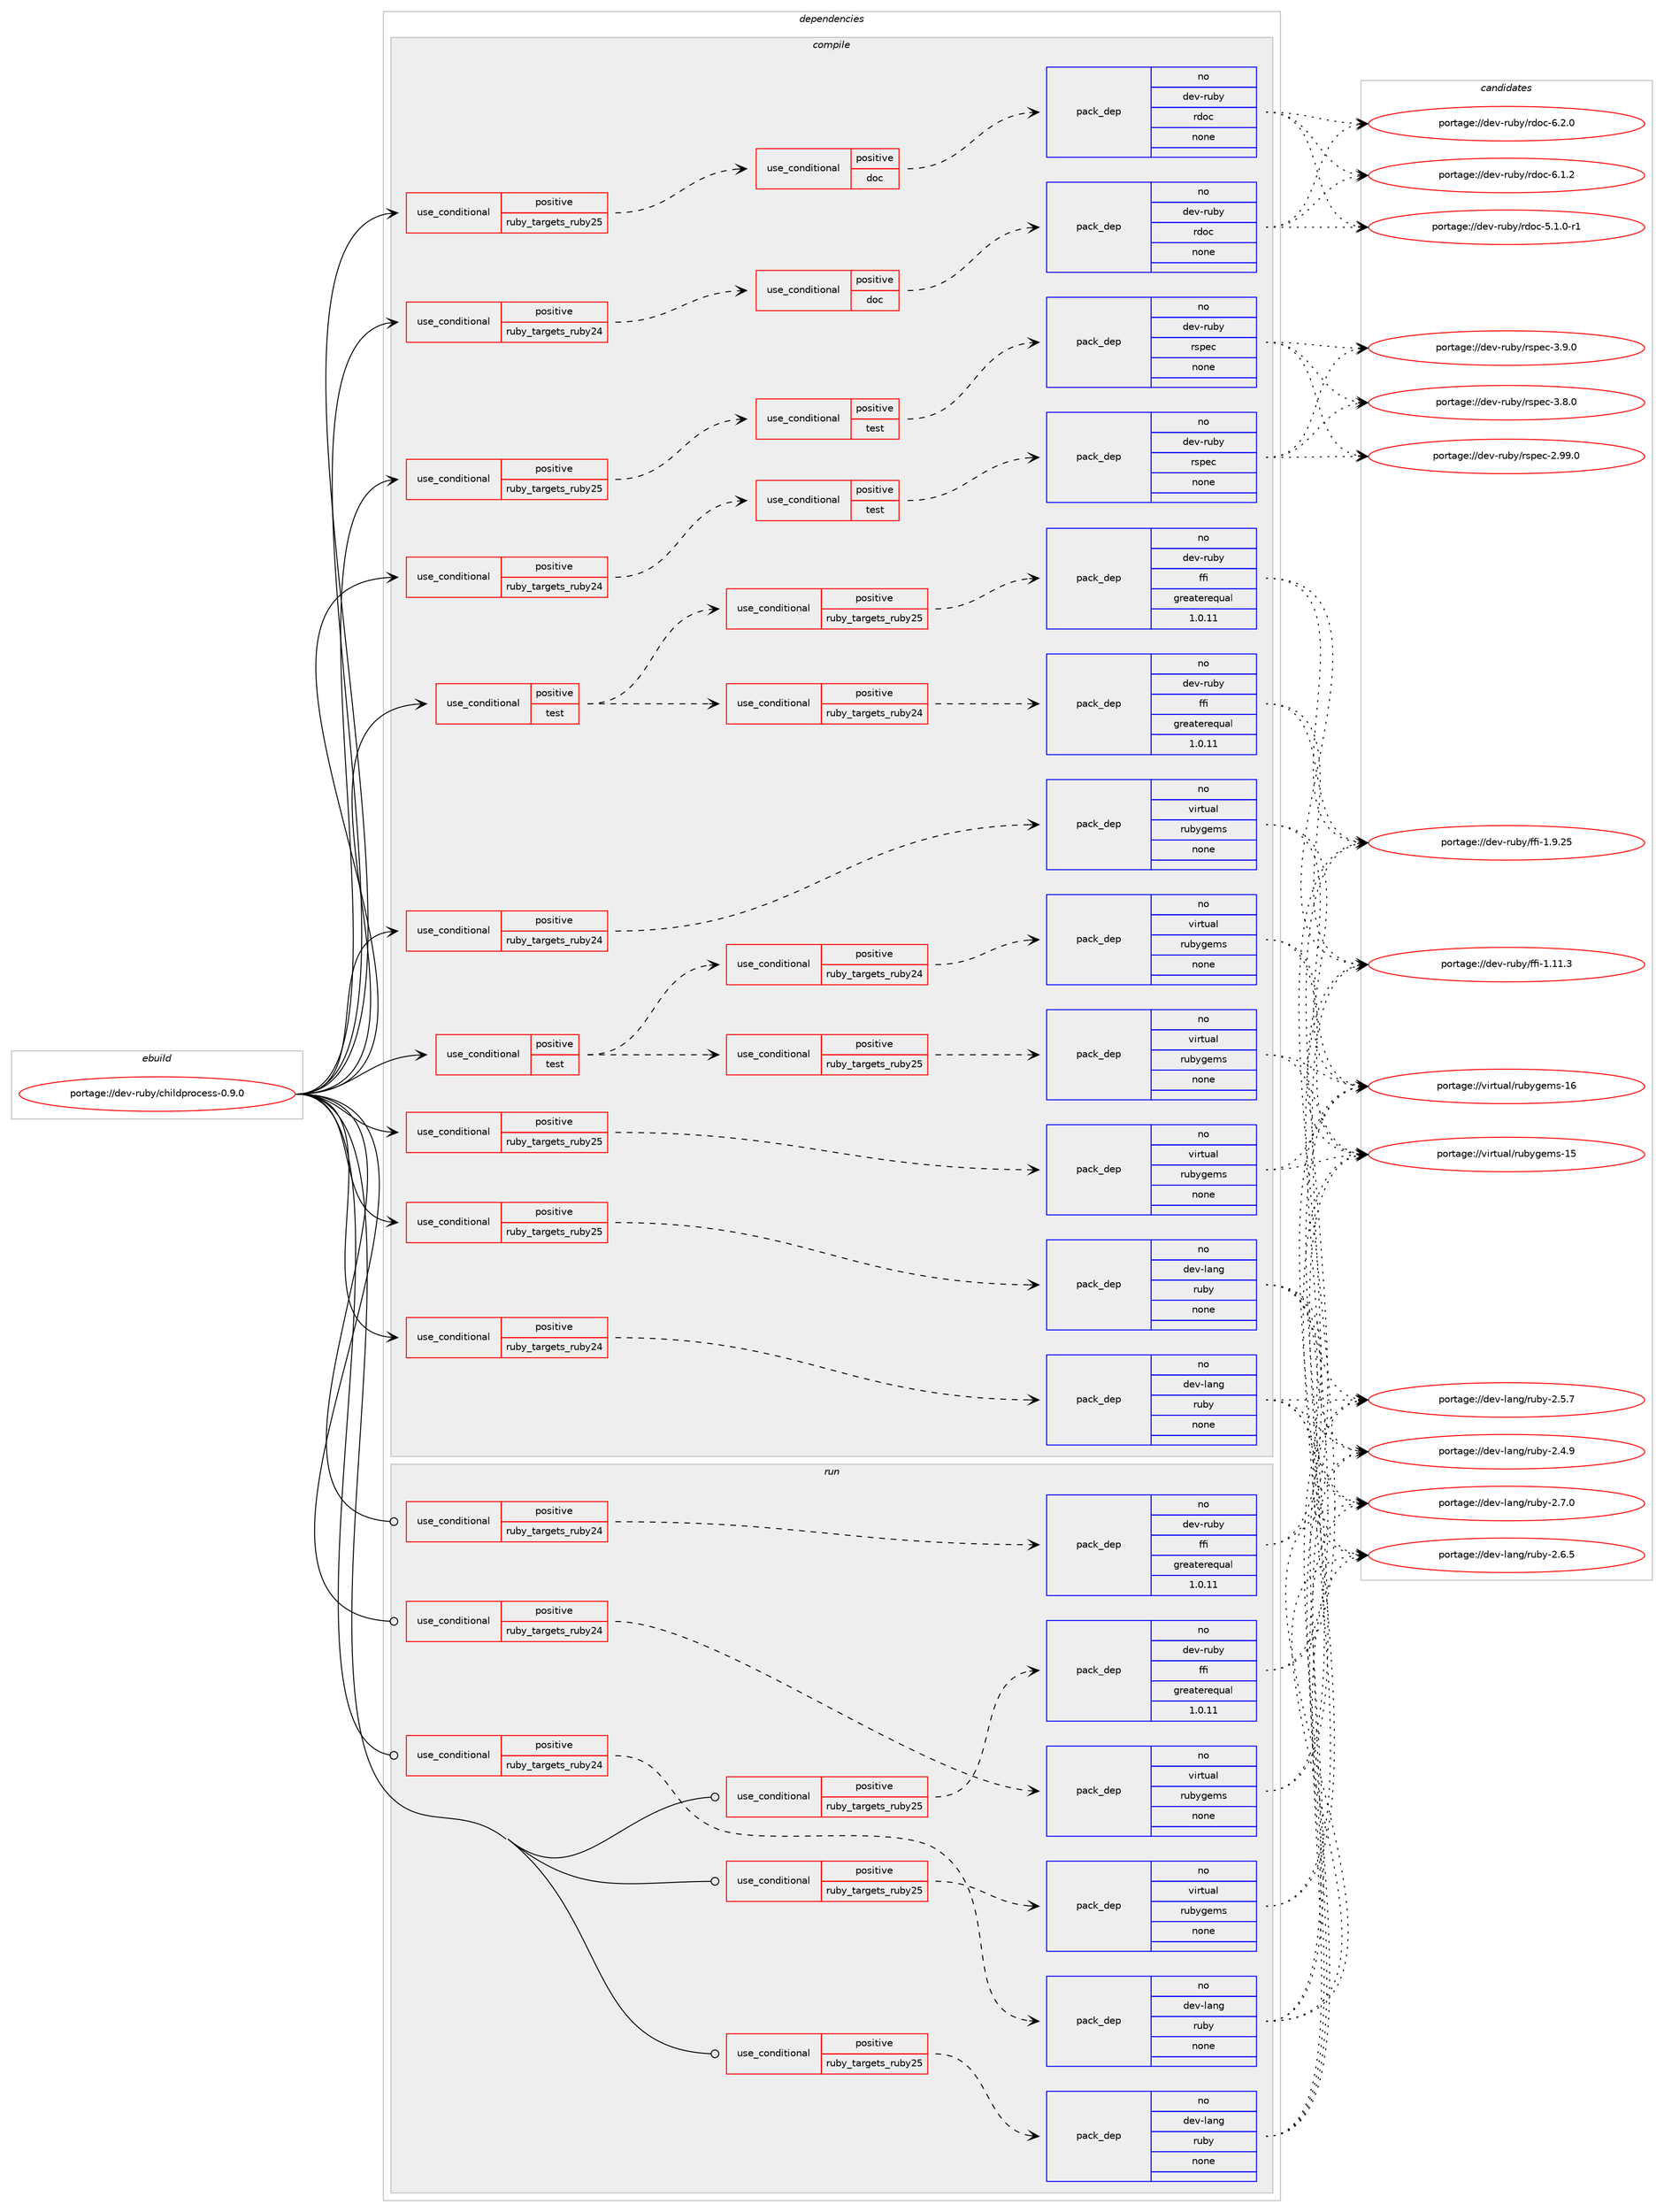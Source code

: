 digraph prolog {

# *************
# Graph options
# *************

newrank=true;
concentrate=true;
compound=true;
graph [rankdir=LR,fontname=Helvetica,fontsize=10,ranksep=1.5];#, ranksep=2.5, nodesep=0.2];
edge  [arrowhead=vee];
node  [fontname=Helvetica,fontsize=10];

# **********
# The ebuild
# **********

subgraph cluster_leftcol {
color=gray;
rank=same;
label=<<i>ebuild</i>>;
id [label="portage://dev-ruby/childprocess-0.9.0", color=red, width=4, href="../dev-ruby/childprocess-0.9.0.svg"];
}

# ****************
# The dependencies
# ****************

subgraph cluster_midcol {
color=gray;
label=<<i>dependencies</i>>;
subgraph cluster_compile {
fillcolor="#eeeeee";
style=filled;
label=<<i>compile</i>>;
subgraph cond91297 {
dependency363709 [label=<<TABLE BORDER="0" CELLBORDER="1" CELLSPACING="0" CELLPADDING="4"><TR><TD ROWSPAN="3" CELLPADDING="10">use_conditional</TD></TR><TR><TD>positive</TD></TR><TR><TD>ruby_targets_ruby24</TD></TR></TABLE>>, shape=none, color=red];
subgraph cond91298 {
dependency363710 [label=<<TABLE BORDER="0" CELLBORDER="1" CELLSPACING="0" CELLPADDING="4"><TR><TD ROWSPAN="3" CELLPADDING="10">use_conditional</TD></TR><TR><TD>positive</TD></TR><TR><TD>doc</TD></TR></TABLE>>, shape=none, color=red];
subgraph pack267598 {
dependency363711 [label=<<TABLE BORDER="0" CELLBORDER="1" CELLSPACING="0" CELLPADDING="4" WIDTH="220"><TR><TD ROWSPAN="6" CELLPADDING="30">pack_dep</TD></TR><TR><TD WIDTH="110">no</TD></TR><TR><TD>dev-ruby</TD></TR><TR><TD>rdoc</TD></TR><TR><TD>none</TD></TR><TR><TD></TD></TR></TABLE>>, shape=none, color=blue];
}
dependency363710:e -> dependency363711:w [weight=20,style="dashed",arrowhead="vee"];
}
dependency363709:e -> dependency363710:w [weight=20,style="dashed",arrowhead="vee"];
}
id:e -> dependency363709:w [weight=20,style="solid",arrowhead="vee"];
subgraph cond91299 {
dependency363712 [label=<<TABLE BORDER="0" CELLBORDER="1" CELLSPACING="0" CELLPADDING="4"><TR><TD ROWSPAN="3" CELLPADDING="10">use_conditional</TD></TR><TR><TD>positive</TD></TR><TR><TD>ruby_targets_ruby24</TD></TR></TABLE>>, shape=none, color=red];
subgraph cond91300 {
dependency363713 [label=<<TABLE BORDER="0" CELLBORDER="1" CELLSPACING="0" CELLPADDING="4"><TR><TD ROWSPAN="3" CELLPADDING="10">use_conditional</TD></TR><TR><TD>positive</TD></TR><TR><TD>test</TD></TR></TABLE>>, shape=none, color=red];
subgraph pack267599 {
dependency363714 [label=<<TABLE BORDER="0" CELLBORDER="1" CELLSPACING="0" CELLPADDING="4" WIDTH="220"><TR><TD ROWSPAN="6" CELLPADDING="30">pack_dep</TD></TR><TR><TD WIDTH="110">no</TD></TR><TR><TD>dev-ruby</TD></TR><TR><TD>rspec</TD></TR><TR><TD>none</TD></TR><TR><TD></TD></TR></TABLE>>, shape=none, color=blue];
}
dependency363713:e -> dependency363714:w [weight=20,style="dashed",arrowhead="vee"];
}
dependency363712:e -> dependency363713:w [weight=20,style="dashed",arrowhead="vee"];
}
id:e -> dependency363712:w [weight=20,style="solid",arrowhead="vee"];
subgraph cond91301 {
dependency363715 [label=<<TABLE BORDER="0" CELLBORDER="1" CELLSPACING="0" CELLPADDING="4"><TR><TD ROWSPAN="3" CELLPADDING="10">use_conditional</TD></TR><TR><TD>positive</TD></TR><TR><TD>ruby_targets_ruby24</TD></TR></TABLE>>, shape=none, color=red];
subgraph pack267600 {
dependency363716 [label=<<TABLE BORDER="0" CELLBORDER="1" CELLSPACING="0" CELLPADDING="4" WIDTH="220"><TR><TD ROWSPAN="6" CELLPADDING="30">pack_dep</TD></TR><TR><TD WIDTH="110">no</TD></TR><TR><TD>dev-lang</TD></TR><TR><TD>ruby</TD></TR><TR><TD>none</TD></TR><TR><TD></TD></TR></TABLE>>, shape=none, color=blue];
}
dependency363715:e -> dependency363716:w [weight=20,style="dashed",arrowhead="vee"];
}
id:e -> dependency363715:w [weight=20,style="solid",arrowhead="vee"];
subgraph cond91302 {
dependency363717 [label=<<TABLE BORDER="0" CELLBORDER="1" CELLSPACING="0" CELLPADDING="4"><TR><TD ROWSPAN="3" CELLPADDING="10">use_conditional</TD></TR><TR><TD>positive</TD></TR><TR><TD>ruby_targets_ruby24</TD></TR></TABLE>>, shape=none, color=red];
subgraph pack267601 {
dependency363718 [label=<<TABLE BORDER="0" CELLBORDER="1" CELLSPACING="0" CELLPADDING="4" WIDTH="220"><TR><TD ROWSPAN="6" CELLPADDING="30">pack_dep</TD></TR><TR><TD WIDTH="110">no</TD></TR><TR><TD>virtual</TD></TR><TR><TD>rubygems</TD></TR><TR><TD>none</TD></TR><TR><TD></TD></TR></TABLE>>, shape=none, color=blue];
}
dependency363717:e -> dependency363718:w [weight=20,style="dashed",arrowhead="vee"];
}
id:e -> dependency363717:w [weight=20,style="solid",arrowhead="vee"];
subgraph cond91303 {
dependency363719 [label=<<TABLE BORDER="0" CELLBORDER="1" CELLSPACING="0" CELLPADDING="4"><TR><TD ROWSPAN="3" CELLPADDING="10">use_conditional</TD></TR><TR><TD>positive</TD></TR><TR><TD>ruby_targets_ruby25</TD></TR></TABLE>>, shape=none, color=red];
subgraph cond91304 {
dependency363720 [label=<<TABLE BORDER="0" CELLBORDER="1" CELLSPACING="0" CELLPADDING="4"><TR><TD ROWSPAN="3" CELLPADDING="10">use_conditional</TD></TR><TR><TD>positive</TD></TR><TR><TD>doc</TD></TR></TABLE>>, shape=none, color=red];
subgraph pack267602 {
dependency363721 [label=<<TABLE BORDER="0" CELLBORDER="1" CELLSPACING="0" CELLPADDING="4" WIDTH="220"><TR><TD ROWSPAN="6" CELLPADDING="30">pack_dep</TD></TR><TR><TD WIDTH="110">no</TD></TR><TR><TD>dev-ruby</TD></TR><TR><TD>rdoc</TD></TR><TR><TD>none</TD></TR><TR><TD></TD></TR></TABLE>>, shape=none, color=blue];
}
dependency363720:e -> dependency363721:w [weight=20,style="dashed",arrowhead="vee"];
}
dependency363719:e -> dependency363720:w [weight=20,style="dashed",arrowhead="vee"];
}
id:e -> dependency363719:w [weight=20,style="solid",arrowhead="vee"];
subgraph cond91305 {
dependency363722 [label=<<TABLE BORDER="0" CELLBORDER="1" CELLSPACING="0" CELLPADDING="4"><TR><TD ROWSPAN="3" CELLPADDING="10">use_conditional</TD></TR><TR><TD>positive</TD></TR><TR><TD>ruby_targets_ruby25</TD></TR></TABLE>>, shape=none, color=red];
subgraph cond91306 {
dependency363723 [label=<<TABLE BORDER="0" CELLBORDER="1" CELLSPACING="0" CELLPADDING="4"><TR><TD ROWSPAN="3" CELLPADDING="10">use_conditional</TD></TR><TR><TD>positive</TD></TR><TR><TD>test</TD></TR></TABLE>>, shape=none, color=red];
subgraph pack267603 {
dependency363724 [label=<<TABLE BORDER="0" CELLBORDER="1" CELLSPACING="0" CELLPADDING="4" WIDTH="220"><TR><TD ROWSPAN="6" CELLPADDING="30">pack_dep</TD></TR><TR><TD WIDTH="110">no</TD></TR><TR><TD>dev-ruby</TD></TR><TR><TD>rspec</TD></TR><TR><TD>none</TD></TR><TR><TD></TD></TR></TABLE>>, shape=none, color=blue];
}
dependency363723:e -> dependency363724:w [weight=20,style="dashed",arrowhead="vee"];
}
dependency363722:e -> dependency363723:w [weight=20,style="dashed",arrowhead="vee"];
}
id:e -> dependency363722:w [weight=20,style="solid",arrowhead="vee"];
subgraph cond91307 {
dependency363725 [label=<<TABLE BORDER="0" CELLBORDER="1" CELLSPACING="0" CELLPADDING="4"><TR><TD ROWSPAN="3" CELLPADDING="10">use_conditional</TD></TR><TR><TD>positive</TD></TR><TR><TD>ruby_targets_ruby25</TD></TR></TABLE>>, shape=none, color=red];
subgraph pack267604 {
dependency363726 [label=<<TABLE BORDER="0" CELLBORDER="1" CELLSPACING="0" CELLPADDING="4" WIDTH="220"><TR><TD ROWSPAN="6" CELLPADDING="30">pack_dep</TD></TR><TR><TD WIDTH="110">no</TD></TR><TR><TD>dev-lang</TD></TR><TR><TD>ruby</TD></TR><TR><TD>none</TD></TR><TR><TD></TD></TR></TABLE>>, shape=none, color=blue];
}
dependency363725:e -> dependency363726:w [weight=20,style="dashed",arrowhead="vee"];
}
id:e -> dependency363725:w [weight=20,style="solid",arrowhead="vee"];
subgraph cond91308 {
dependency363727 [label=<<TABLE BORDER="0" CELLBORDER="1" CELLSPACING="0" CELLPADDING="4"><TR><TD ROWSPAN="3" CELLPADDING="10">use_conditional</TD></TR><TR><TD>positive</TD></TR><TR><TD>ruby_targets_ruby25</TD></TR></TABLE>>, shape=none, color=red];
subgraph pack267605 {
dependency363728 [label=<<TABLE BORDER="0" CELLBORDER="1" CELLSPACING="0" CELLPADDING="4" WIDTH="220"><TR><TD ROWSPAN="6" CELLPADDING="30">pack_dep</TD></TR><TR><TD WIDTH="110">no</TD></TR><TR><TD>virtual</TD></TR><TR><TD>rubygems</TD></TR><TR><TD>none</TD></TR><TR><TD></TD></TR></TABLE>>, shape=none, color=blue];
}
dependency363727:e -> dependency363728:w [weight=20,style="dashed",arrowhead="vee"];
}
id:e -> dependency363727:w [weight=20,style="solid",arrowhead="vee"];
subgraph cond91309 {
dependency363729 [label=<<TABLE BORDER="0" CELLBORDER="1" CELLSPACING="0" CELLPADDING="4"><TR><TD ROWSPAN="3" CELLPADDING="10">use_conditional</TD></TR><TR><TD>positive</TD></TR><TR><TD>test</TD></TR></TABLE>>, shape=none, color=red];
subgraph cond91310 {
dependency363730 [label=<<TABLE BORDER="0" CELLBORDER="1" CELLSPACING="0" CELLPADDING="4"><TR><TD ROWSPAN="3" CELLPADDING="10">use_conditional</TD></TR><TR><TD>positive</TD></TR><TR><TD>ruby_targets_ruby24</TD></TR></TABLE>>, shape=none, color=red];
subgraph pack267606 {
dependency363731 [label=<<TABLE BORDER="0" CELLBORDER="1" CELLSPACING="0" CELLPADDING="4" WIDTH="220"><TR><TD ROWSPAN="6" CELLPADDING="30">pack_dep</TD></TR><TR><TD WIDTH="110">no</TD></TR><TR><TD>dev-ruby</TD></TR><TR><TD>ffi</TD></TR><TR><TD>greaterequal</TD></TR><TR><TD>1.0.11</TD></TR></TABLE>>, shape=none, color=blue];
}
dependency363730:e -> dependency363731:w [weight=20,style="dashed",arrowhead="vee"];
}
dependency363729:e -> dependency363730:w [weight=20,style="dashed",arrowhead="vee"];
subgraph cond91311 {
dependency363732 [label=<<TABLE BORDER="0" CELLBORDER="1" CELLSPACING="0" CELLPADDING="4"><TR><TD ROWSPAN="3" CELLPADDING="10">use_conditional</TD></TR><TR><TD>positive</TD></TR><TR><TD>ruby_targets_ruby25</TD></TR></TABLE>>, shape=none, color=red];
subgraph pack267607 {
dependency363733 [label=<<TABLE BORDER="0" CELLBORDER="1" CELLSPACING="0" CELLPADDING="4" WIDTH="220"><TR><TD ROWSPAN="6" CELLPADDING="30">pack_dep</TD></TR><TR><TD WIDTH="110">no</TD></TR><TR><TD>dev-ruby</TD></TR><TR><TD>ffi</TD></TR><TR><TD>greaterequal</TD></TR><TR><TD>1.0.11</TD></TR></TABLE>>, shape=none, color=blue];
}
dependency363732:e -> dependency363733:w [weight=20,style="dashed",arrowhead="vee"];
}
dependency363729:e -> dependency363732:w [weight=20,style="dashed",arrowhead="vee"];
}
id:e -> dependency363729:w [weight=20,style="solid",arrowhead="vee"];
subgraph cond91312 {
dependency363734 [label=<<TABLE BORDER="0" CELLBORDER="1" CELLSPACING="0" CELLPADDING="4"><TR><TD ROWSPAN="3" CELLPADDING="10">use_conditional</TD></TR><TR><TD>positive</TD></TR><TR><TD>test</TD></TR></TABLE>>, shape=none, color=red];
subgraph cond91313 {
dependency363735 [label=<<TABLE BORDER="0" CELLBORDER="1" CELLSPACING="0" CELLPADDING="4"><TR><TD ROWSPAN="3" CELLPADDING="10">use_conditional</TD></TR><TR><TD>positive</TD></TR><TR><TD>ruby_targets_ruby24</TD></TR></TABLE>>, shape=none, color=red];
subgraph pack267608 {
dependency363736 [label=<<TABLE BORDER="0" CELLBORDER="1" CELLSPACING="0" CELLPADDING="4" WIDTH="220"><TR><TD ROWSPAN="6" CELLPADDING="30">pack_dep</TD></TR><TR><TD WIDTH="110">no</TD></TR><TR><TD>virtual</TD></TR><TR><TD>rubygems</TD></TR><TR><TD>none</TD></TR><TR><TD></TD></TR></TABLE>>, shape=none, color=blue];
}
dependency363735:e -> dependency363736:w [weight=20,style="dashed",arrowhead="vee"];
}
dependency363734:e -> dependency363735:w [weight=20,style="dashed",arrowhead="vee"];
subgraph cond91314 {
dependency363737 [label=<<TABLE BORDER="0" CELLBORDER="1" CELLSPACING="0" CELLPADDING="4"><TR><TD ROWSPAN="3" CELLPADDING="10">use_conditional</TD></TR><TR><TD>positive</TD></TR><TR><TD>ruby_targets_ruby25</TD></TR></TABLE>>, shape=none, color=red];
subgraph pack267609 {
dependency363738 [label=<<TABLE BORDER="0" CELLBORDER="1" CELLSPACING="0" CELLPADDING="4" WIDTH="220"><TR><TD ROWSPAN="6" CELLPADDING="30">pack_dep</TD></TR><TR><TD WIDTH="110">no</TD></TR><TR><TD>virtual</TD></TR><TR><TD>rubygems</TD></TR><TR><TD>none</TD></TR><TR><TD></TD></TR></TABLE>>, shape=none, color=blue];
}
dependency363737:e -> dependency363738:w [weight=20,style="dashed",arrowhead="vee"];
}
dependency363734:e -> dependency363737:w [weight=20,style="dashed",arrowhead="vee"];
}
id:e -> dependency363734:w [weight=20,style="solid",arrowhead="vee"];
}
subgraph cluster_compileandrun {
fillcolor="#eeeeee";
style=filled;
label=<<i>compile and run</i>>;
}
subgraph cluster_run {
fillcolor="#eeeeee";
style=filled;
label=<<i>run</i>>;
subgraph cond91315 {
dependency363739 [label=<<TABLE BORDER="0" CELLBORDER="1" CELLSPACING="0" CELLPADDING="4"><TR><TD ROWSPAN="3" CELLPADDING="10">use_conditional</TD></TR><TR><TD>positive</TD></TR><TR><TD>ruby_targets_ruby24</TD></TR></TABLE>>, shape=none, color=red];
subgraph pack267610 {
dependency363740 [label=<<TABLE BORDER="0" CELLBORDER="1" CELLSPACING="0" CELLPADDING="4" WIDTH="220"><TR><TD ROWSPAN="6" CELLPADDING="30">pack_dep</TD></TR><TR><TD WIDTH="110">no</TD></TR><TR><TD>dev-lang</TD></TR><TR><TD>ruby</TD></TR><TR><TD>none</TD></TR><TR><TD></TD></TR></TABLE>>, shape=none, color=blue];
}
dependency363739:e -> dependency363740:w [weight=20,style="dashed",arrowhead="vee"];
}
id:e -> dependency363739:w [weight=20,style="solid",arrowhead="odot"];
subgraph cond91316 {
dependency363741 [label=<<TABLE BORDER="0" CELLBORDER="1" CELLSPACING="0" CELLPADDING="4"><TR><TD ROWSPAN="3" CELLPADDING="10">use_conditional</TD></TR><TR><TD>positive</TD></TR><TR><TD>ruby_targets_ruby24</TD></TR></TABLE>>, shape=none, color=red];
subgraph pack267611 {
dependency363742 [label=<<TABLE BORDER="0" CELLBORDER="1" CELLSPACING="0" CELLPADDING="4" WIDTH="220"><TR><TD ROWSPAN="6" CELLPADDING="30">pack_dep</TD></TR><TR><TD WIDTH="110">no</TD></TR><TR><TD>dev-ruby</TD></TR><TR><TD>ffi</TD></TR><TR><TD>greaterequal</TD></TR><TR><TD>1.0.11</TD></TR></TABLE>>, shape=none, color=blue];
}
dependency363741:e -> dependency363742:w [weight=20,style="dashed",arrowhead="vee"];
}
id:e -> dependency363741:w [weight=20,style="solid",arrowhead="odot"];
subgraph cond91317 {
dependency363743 [label=<<TABLE BORDER="0" CELLBORDER="1" CELLSPACING="0" CELLPADDING="4"><TR><TD ROWSPAN="3" CELLPADDING="10">use_conditional</TD></TR><TR><TD>positive</TD></TR><TR><TD>ruby_targets_ruby24</TD></TR></TABLE>>, shape=none, color=red];
subgraph pack267612 {
dependency363744 [label=<<TABLE BORDER="0" CELLBORDER="1" CELLSPACING="0" CELLPADDING="4" WIDTH="220"><TR><TD ROWSPAN="6" CELLPADDING="30">pack_dep</TD></TR><TR><TD WIDTH="110">no</TD></TR><TR><TD>virtual</TD></TR><TR><TD>rubygems</TD></TR><TR><TD>none</TD></TR><TR><TD></TD></TR></TABLE>>, shape=none, color=blue];
}
dependency363743:e -> dependency363744:w [weight=20,style="dashed",arrowhead="vee"];
}
id:e -> dependency363743:w [weight=20,style="solid",arrowhead="odot"];
subgraph cond91318 {
dependency363745 [label=<<TABLE BORDER="0" CELLBORDER="1" CELLSPACING="0" CELLPADDING="4"><TR><TD ROWSPAN="3" CELLPADDING="10">use_conditional</TD></TR><TR><TD>positive</TD></TR><TR><TD>ruby_targets_ruby25</TD></TR></TABLE>>, shape=none, color=red];
subgraph pack267613 {
dependency363746 [label=<<TABLE BORDER="0" CELLBORDER="1" CELLSPACING="0" CELLPADDING="4" WIDTH="220"><TR><TD ROWSPAN="6" CELLPADDING="30">pack_dep</TD></TR><TR><TD WIDTH="110">no</TD></TR><TR><TD>dev-lang</TD></TR><TR><TD>ruby</TD></TR><TR><TD>none</TD></TR><TR><TD></TD></TR></TABLE>>, shape=none, color=blue];
}
dependency363745:e -> dependency363746:w [weight=20,style="dashed",arrowhead="vee"];
}
id:e -> dependency363745:w [weight=20,style="solid",arrowhead="odot"];
subgraph cond91319 {
dependency363747 [label=<<TABLE BORDER="0" CELLBORDER="1" CELLSPACING="0" CELLPADDING="4"><TR><TD ROWSPAN="3" CELLPADDING="10">use_conditional</TD></TR><TR><TD>positive</TD></TR><TR><TD>ruby_targets_ruby25</TD></TR></TABLE>>, shape=none, color=red];
subgraph pack267614 {
dependency363748 [label=<<TABLE BORDER="0" CELLBORDER="1" CELLSPACING="0" CELLPADDING="4" WIDTH="220"><TR><TD ROWSPAN="6" CELLPADDING="30">pack_dep</TD></TR><TR><TD WIDTH="110">no</TD></TR><TR><TD>dev-ruby</TD></TR><TR><TD>ffi</TD></TR><TR><TD>greaterequal</TD></TR><TR><TD>1.0.11</TD></TR></TABLE>>, shape=none, color=blue];
}
dependency363747:e -> dependency363748:w [weight=20,style="dashed",arrowhead="vee"];
}
id:e -> dependency363747:w [weight=20,style="solid",arrowhead="odot"];
subgraph cond91320 {
dependency363749 [label=<<TABLE BORDER="0" CELLBORDER="1" CELLSPACING="0" CELLPADDING="4"><TR><TD ROWSPAN="3" CELLPADDING="10">use_conditional</TD></TR><TR><TD>positive</TD></TR><TR><TD>ruby_targets_ruby25</TD></TR></TABLE>>, shape=none, color=red];
subgraph pack267615 {
dependency363750 [label=<<TABLE BORDER="0" CELLBORDER="1" CELLSPACING="0" CELLPADDING="4" WIDTH="220"><TR><TD ROWSPAN="6" CELLPADDING="30">pack_dep</TD></TR><TR><TD WIDTH="110">no</TD></TR><TR><TD>virtual</TD></TR><TR><TD>rubygems</TD></TR><TR><TD>none</TD></TR><TR><TD></TD></TR></TABLE>>, shape=none, color=blue];
}
dependency363749:e -> dependency363750:w [weight=20,style="dashed",arrowhead="vee"];
}
id:e -> dependency363749:w [weight=20,style="solid",arrowhead="odot"];
}
}

# **************
# The candidates
# **************

subgraph cluster_choices {
rank=same;
color=gray;
label=<<i>candidates</i>>;

subgraph choice267598 {
color=black;
nodesep=1;
choice10010111845114117981214711410011199455446504648 [label="portage://dev-ruby/rdoc-6.2.0", color=red, width=4,href="../dev-ruby/rdoc-6.2.0.svg"];
choice10010111845114117981214711410011199455446494650 [label="portage://dev-ruby/rdoc-6.1.2", color=red, width=4,href="../dev-ruby/rdoc-6.1.2.svg"];
choice100101118451141179812147114100111994553464946484511449 [label="portage://dev-ruby/rdoc-5.1.0-r1", color=red, width=4,href="../dev-ruby/rdoc-5.1.0-r1.svg"];
dependency363711:e -> choice10010111845114117981214711410011199455446504648:w [style=dotted,weight="100"];
dependency363711:e -> choice10010111845114117981214711410011199455446494650:w [style=dotted,weight="100"];
dependency363711:e -> choice100101118451141179812147114100111994553464946484511449:w [style=dotted,weight="100"];
}
subgraph choice267599 {
color=black;
nodesep=1;
choice10010111845114117981214711411511210199455146574648 [label="portage://dev-ruby/rspec-3.9.0", color=red, width=4,href="../dev-ruby/rspec-3.9.0.svg"];
choice10010111845114117981214711411511210199455146564648 [label="portage://dev-ruby/rspec-3.8.0", color=red, width=4,href="../dev-ruby/rspec-3.8.0.svg"];
choice1001011184511411798121471141151121019945504657574648 [label="portage://dev-ruby/rspec-2.99.0", color=red, width=4,href="../dev-ruby/rspec-2.99.0.svg"];
dependency363714:e -> choice10010111845114117981214711411511210199455146574648:w [style=dotted,weight="100"];
dependency363714:e -> choice10010111845114117981214711411511210199455146564648:w [style=dotted,weight="100"];
dependency363714:e -> choice1001011184511411798121471141151121019945504657574648:w [style=dotted,weight="100"];
}
subgraph choice267600 {
color=black;
nodesep=1;
choice10010111845108971101034711411798121455046554648 [label="portage://dev-lang/ruby-2.7.0", color=red, width=4,href="../dev-lang/ruby-2.7.0.svg"];
choice10010111845108971101034711411798121455046544653 [label="portage://dev-lang/ruby-2.6.5", color=red, width=4,href="../dev-lang/ruby-2.6.5.svg"];
choice10010111845108971101034711411798121455046534655 [label="portage://dev-lang/ruby-2.5.7", color=red, width=4,href="../dev-lang/ruby-2.5.7.svg"];
choice10010111845108971101034711411798121455046524657 [label="portage://dev-lang/ruby-2.4.9", color=red, width=4,href="../dev-lang/ruby-2.4.9.svg"];
dependency363716:e -> choice10010111845108971101034711411798121455046554648:w [style=dotted,weight="100"];
dependency363716:e -> choice10010111845108971101034711411798121455046544653:w [style=dotted,weight="100"];
dependency363716:e -> choice10010111845108971101034711411798121455046534655:w [style=dotted,weight="100"];
dependency363716:e -> choice10010111845108971101034711411798121455046524657:w [style=dotted,weight="100"];
}
subgraph choice267601 {
color=black;
nodesep=1;
choice118105114116117971084711411798121103101109115454954 [label="portage://virtual/rubygems-16", color=red, width=4,href="../virtual/rubygems-16.svg"];
choice118105114116117971084711411798121103101109115454953 [label="portage://virtual/rubygems-15", color=red, width=4,href="../virtual/rubygems-15.svg"];
dependency363718:e -> choice118105114116117971084711411798121103101109115454954:w [style=dotted,weight="100"];
dependency363718:e -> choice118105114116117971084711411798121103101109115454953:w [style=dotted,weight="100"];
}
subgraph choice267602 {
color=black;
nodesep=1;
choice10010111845114117981214711410011199455446504648 [label="portage://dev-ruby/rdoc-6.2.0", color=red, width=4,href="../dev-ruby/rdoc-6.2.0.svg"];
choice10010111845114117981214711410011199455446494650 [label="portage://dev-ruby/rdoc-6.1.2", color=red, width=4,href="../dev-ruby/rdoc-6.1.2.svg"];
choice100101118451141179812147114100111994553464946484511449 [label="portage://dev-ruby/rdoc-5.1.0-r1", color=red, width=4,href="../dev-ruby/rdoc-5.1.0-r1.svg"];
dependency363721:e -> choice10010111845114117981214711410011199455446504648:w [style=dotted,weight="100"];
dependency363721:e -> choice10010111845114117981214711410011199455446494650:w [style=dotted,weight="100"];
dependency363721:e -> choice100101118451141179812147114100111994553464946484511449:w [style=dotted,weight="100"];
}
subgraph choice267603 {
color=black;
nodesep=1;
choice10010111845114117981214711411511210199455146574648 [label="portage://dev-ruby/rspec-3.9.0", color=red, width=4,href="../dev-ruby/rspec-3.9.0.svg"];
choice10010111845114117981214711411511210199455146564648 [label="portage://dev-ruby/rspec-3.8.0", color=red, width=4,href="../dev-ruby/rspec-3.8.0.svg"];
choice1001011184511411798121471141151121019945504657574648 [label="portage://dev-ruby/rspec-2.99.0", color=red, width=4,href="../dev-ruby/rspec-2.99.0.svg"];
dependency363724:e -> choice10010111845114117981214711411511210199455146574648:w [style=dotted,weight="100"];
dependency363724:e -> choice10010111845114117981214711411511210199455146564648:w [style=dotted,weight="100"];
dependency363724:e -> choice1001011184511411798121471141151121019945504657574648:w [style=dotted,weight="100"];
}
subgraph choice267604 {
color=black;
nodesep=1;
choice10010111845108971101034711411798121455046554648 [label="portage://dev-lang/ruby-2.7.0", color=red, width=4,href="../dev-lang/ruby-2.7.0.svg"];
choice10010111845108971101034711411798121455046544653 [label="portage://dev-lang/ruby-2.6.5", color=red, width=4,href="../dev-lang/ruby-2.6.5.svg"];
choice10010111845108971101034711411798121455046534655 [label="portage://dev-lang/ruby-2.5.7", color=red, width=4,href="../dev-lang/ruby-2.5.7.svg"];
choice10010111845108971101034711411798121455046524657 [label="portage://dev-lang/ruby-2.4.9", color=red, width=4,href="../dev-lang/ruby-2.4.9.svg"];
dependency363726:e -> choice10010111845108971101034711411798121455046554648:w [style=dotted,weight="100"];
dependency363726:e -> choice10010111845108971101034711411798121455046544653:w [style=dotted,weight="100"];
dependency363726:e -> choice10010111845108971101034711411798121455046534655:w [style=dotted,weight="100"];
dependency363726:e -> choice10010111845108971101034711411798121455046524657:w [style=dotted,weight="100"];
}
subgraph choice267605 {
color=black;
nodesep=1;
choice118105114116117971084711411798121103101109115454954 [label="portage://virtual/rubygems-16", color=red, width=4,href="../virtual/rubygems-16.svg"];
choice118105114116117971084711411798121103101109115454953 [label="portage://virtual/rubygems-15", color=red, width=4,href="../virtual/rubygems-15.svg"];
dependency363728:e -> choice118105114116117971084711411798121103101109115454954:w [style=dotted,weight="100"];
dependency363728:e -> choice118105114116117971084711411798121103101109115454953:w [style=dotted,weight="100"];
}
subgraph choice267606 {
color=black;
nodesep=1;
choice10010111845114117981214710210210545494657465053 [label="portage://dev-ruby/ffi-1.9.25", color=red, width=4,href="../dev-ruby/ffi-1.9.25.svg"];
choice10010111845114117981214710210210545494649494651 [label="portage://dev-ruby/ffi-1.11.3", color=red, width=4,href="../dev-ruby/ffi-1.11.3.svg"];
dependency363731:e -> choice10010111845114117981214710210210545494657465053:w [style=dotted,weight="100"];
dependency363731:e -> choice10010111845114117981214710210210545494649494651:w [style=dotted,weight="100"];
}
subgraph choice267607 {
color=black;
nodesep=1;
choice10010111845114117981214710210210545494657465053 [label="portage://dev-ruby/ffi-1.9.25", color=red, width=4,href="../dev-ruby/ffi-1.9.25.svg"];
choice10010111845114117981214710210210545494649494651 [label="portage://dev-ruby/ffi-1.11.3", color=red, width=4,href="../dev-ruby/ffi-1.11.3.svg"];
dependency363733:e -> choice10010111845114117981214710210210545494657465053:w [style=dotted,weight="100"];
dependency363733:e -> choice10010111845114117981214710210210545494649494651:w [style=dotted,weight="100"];
}
subgraph choice267608 {
color=black;
nodesep=1;
choice118105114116117971084711411798121103101109115454954 [label="portage://virtual/rubygems-16", color=red, width=4,href="../virtual/rubygems-16.svg"];
choice118105114116117971084711411798121103101109115454953 [label="portage://virtual/rubygems-15", color=red, width=4,href="../virtual/rubygems-15.svg"];
dependency363736:e -> choice118105114116117971084711411798121103101109115454954:w [style=dotted,weight="100"];
dependency363736:e -> choice118105114116117971084711411798121103101109115454953:w [style=dotted,weight="100"];
}
subgraph choice267609 {
color=black;
nodesep=1;
choice118105114116117971084711411798121103101109115454954 [label="portage://virtual/rubygems-16", color=red, width=4,href="../virtual/rubygems-16.svg"];
choice118105114116117971084711411798121103101109115454953 [label="portage://virtual/rubygems-15", color=red, width=4,href="../virtual/rubygems-15.svg"];
dependency363738:e -> choice118105114116117971084711411798121103101109115454954:w [style=dotted,weight="100"];
dependency363738:e -> choice118105114116117971084711411798121103101109115454953:w [style=dotted,weight="100"];
}
subgraph choice267610 {
color=black;
nodesep=1;
choice10010111845108971101034711411798121455046554648 [label="portage://dev-lang/ruby-2.7.0", color=red, width=4,href="../dev-lang/ruby-2.7.0.svg"];
choice10010111845108971101034711411798121455046544653 [label="portage://dev-lang/ruby-2.6.5", color=red, width=4,href="../dev-lang/ruby-2.6.5.svg"];
choice10010111845108971101034711411798121455046534655 [label="portage://dev-lang/ruby-2.5.7", color=red, width=4,href="../dev-lang/ruby-2.5.7.svg"];
choice10010111845108971101034711411798121455046524657 [label="portage://dev-lang/ruby-2.4.9", color=red, width=4,href="../dev-lang/ruby-2.4.9.svg"];
dependency363740:e -> choice10010111845108971101034711411798121455046554648:w [style=dotted,weight="100"];
dependency363740:e -> choice10010111845108971101034711411798121455046544653:w [style=dotted,weight="100"];
dependency363740:e -> choice10010111845108971101034711411798121455046534655:w [style=dotted,weight="100"];
dependency363740:e -> choice10010111845108971101034711411798121455046524657:w [style=dotted,weight="100"];
}
subgraph choice267611 {
color=black;
nodesep=1;
choice10010111845114117981214710210210545494657465053 [label="portage://dev-ruby/ffi-1.9.25", color=red, width=4,href="../dev-ruby/ffi-1.9.25.svg"];
choice10010111845114117981214710210210545494649494651 [label="portage://dev-ruby/ffi-1.11.3", color=red, width=4,href="../dev-ruby/ffi-1.11.3.svg"];
dependency363742:e -> choice10010111845114117981214710210210545494657465053:w [style=dotted,weight="100"];
dependency363742:e -> choice10010111845114117981214710210210545494649494651:w [style=dotted,weight="100"];
}
subgraph choice267612 {
color=black;
nodesep=1;
choice118105114116117971084711411798121103101109115454954 [label="portage://virtual/rubygems-16", color=red, width=4,href="../virtual/rubygems-16.svg"];
choice118105114116117971084711411798121103101109115454953 [label="portage://virtual/rubygems-15", color=red, width=4,href="../virtual/rubygems-15.svg"];
dependency363744:e -> choice118105114116117971084711411798121103101109115454954:w [style=dotted,weight="100"];
dependency363744:e -> choice118105114116117971084711411798121103101109115454953:w [style=dotted,weight="100"];
}
subgraph choice267613 {
color=black;
nodesep=1;
choice10010111845108971101034711411798121455046554648 [label="portage://dev-lang/ruby-2.7.0", color=red, width=4,href="../dev-lang/ruby-2.7.0.svg"];
choice10010111845108971101034711411798121455046544653 [label="portage://dev-lang/ruby-2.6.5", color=red, width=4,href="../dev-lang/ruby-2.6.5.svg"];
choice10010111845108971101034711411798121455046534655 [label="portage://dev-lang/ruby-2.5.7", color=red, width=4,href="../dev-lang/ruby-2.5.7.svg"];
choice10010111845108971101034711411798121455046524657 [label="portage://dev-lang/ruby-2.4.9", color=red, width=4,href="../dev-lang/ruby-2.4.9.svg"];
dependency363746:e -> choice10010111845108971101034711411798121455046554648:w [style=dotted,weight="100"];
dependency363746:e -> choice10010111845108971101034711411798121455046544653:w [style=dotted,weight="100"];
dependency363746:e -> choice10010111845108971101034711411798121455046534655:w [style=dotted,weight="100"];
dependency363746:e -> choice10010111845108971101034711411798121455046524657:w [style=dotted,weight="100"];
}
subgraph choice267614 {
color=black;
nodesep=1;
choice10010111845114117981214710210210545494657465053 [label="portage://dev-ruby/ffi-1.9.25", color=red, width=4,href="../dev-ruby/ffi-1.9.25.svg"];
choice10010111845114117981214710210210545494649494651 [label="portage://dev-ruby/ffi-1.11.3", color=red, width=4,href="../dev-ruby/ffi-1.11.3.svg"];
dependency363748:e -> choice10010111845114117981214710210210545494657465053:w [style=dotted,weight="100"];
dependency363748:e -> choice10010111845114117981214710210210545494649494651:w [style=dotted,weight="100"];
}
subgraph choice267615 {
color=black;
nodesep=1;
choice118105114116117971084711411798121103101109115454954 [label="portage://virtual/rubygems-16", color=red, width=4,href="../virtual/rubygems-16.svg"];
choice118105114116117971084711411798121103101109115454953 [label="portage://virtual/rubygems-15", color=red, width=4,href="../virtual/rubygems-15.svg"];
dependency363750:e -> choice118105114116117971084711411798121103101109115454954:w [style=dotted,weight="100"];
dependency363750:e -> choice118105114116117971084711411798121103101109115454953:w [style=dotted,weight="100"];
}
}

}
